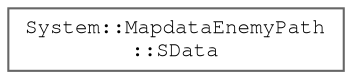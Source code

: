 digraph "Graphical Class Hierarchy"
{
 // LATEX_PDF_SIZE
  bgcolor="transparent";
  edge [fontname=FreeMono,fontsize=10,labelfontname=FreeMono,labelfontsize=10];
  node [fontname=FreeMono,fontsize=10,shape=box,height=0.2,width=0.4];
  rankdir="LR";
  Node0 [label="System::MapdataEnemyPath\l::SData",height=0.2,width=0.4,color="grey40", fillcolor="white", style="filled",URL="$class_system_1_1_mapdata_enemy_path.html#struct_system_1_1_mapdata_enemy_path_1_1_s_data",tooltip=" "];
}
